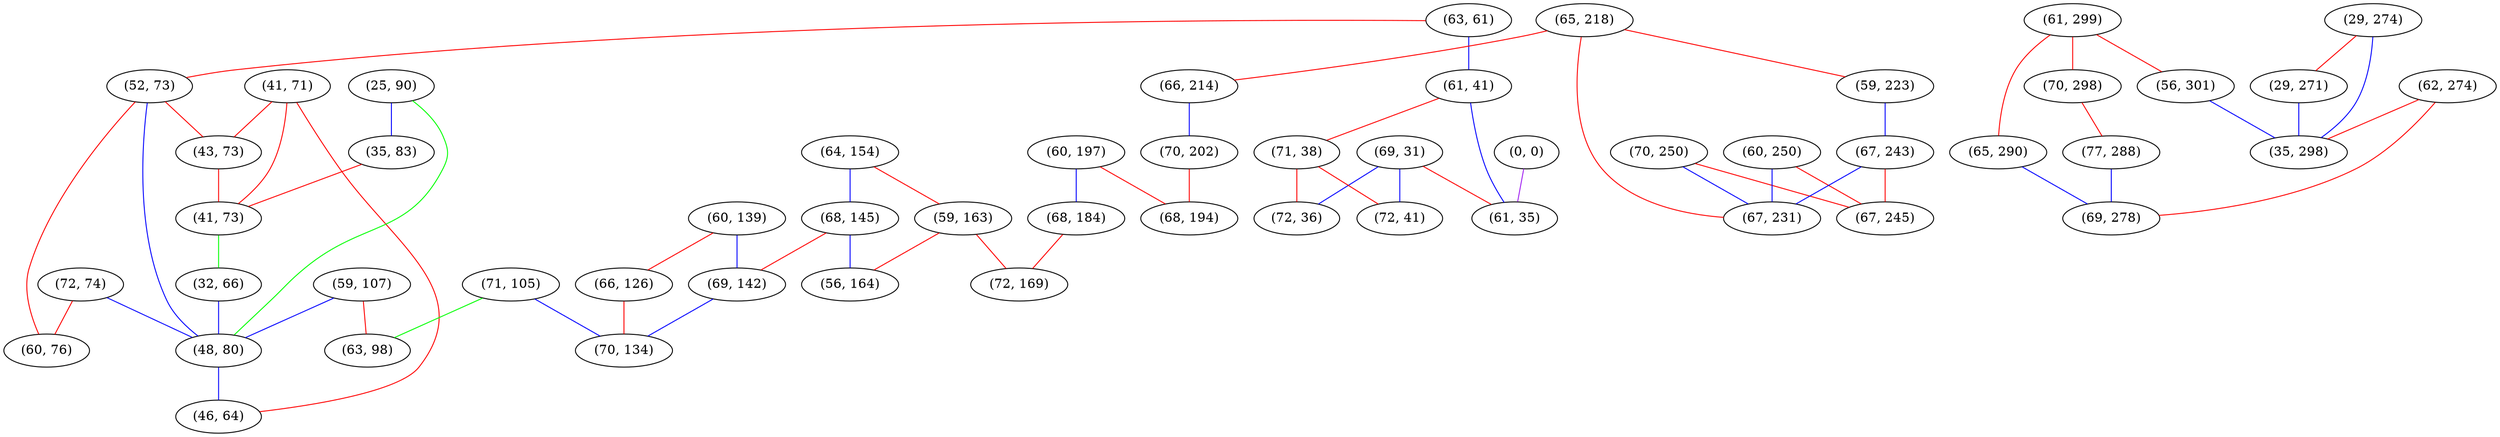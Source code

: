 graph "" {
"(60, 197)";
"(63, 61)";
"(60, 139)";
"(65, 218)";
"(66, 126)";
"(70, 250)";
"(61, 299)";
"(66, 214)";
"(52, 73)";
"(59, 107)";
"(60, 250)";
"(41, 71)";
"(25, 90)";
"(29, 274)";
"(64, 154)";
"(43, 73)";
"(68, 145)";
"(72, 74)";
"(0, 0)";
"(69, 142)";
"(35, 83)";
"(59, 223)";
"(62, 274)";
"(59, 163)";
"(71, 105)";
"(65, 290)";
"(70, 202)";
"(69, 31)";
"(70, 134)";
"(61, 41)";
"(71, 38)";
"(70, 298)";
"(41, 73)";
"(56, 164)";
"(56, 301)";
"(67, 243)";
"(68, 184)";
"(68, 194)";
"(29, 271)";
"(32, 66)";
"(77, 288)";
"(72, 36)";
"(48, 80)";
"(72, 41)";
"(35, 298)";
"(67, 245)";
"(72, 169)";
"(46, 64)";
"(63, 98)";
"(61, 35)";
"(69, 278)";
"(67, 231)";
"(60, 76)";
"(60, 197)" -- "(68, 194)"  [color=red, key=0, weight=1];
"(60, 197)" -- "(68, 184)"  [color=blue, key=0, weight=3];
"(63, 61)" -- "(61, 41)"  [color=blue, key=0, weight=3];
"(63, 61)" -- "(52, 73)"  [color=red, key=0, weight=1];
"(60, 139)" -- "(69, 142)"  [color=blue, key=0, weight=3];
"(60, 139)" -- "(66, 126)"  [color=red, key=0, weight=1];
"(65, 218)" -- "(59, 223)"  [color=red, key=0, weight=1];
"(65, 218)" -- "(66, 214)"  [color=red, key=0, weight=1];
"(65, 218)" -- "(67, 231)"  [color=red, key=0, weight=1];
"(66, 126)" -- "(70, 134)"  [color=red, key=0, weight=1];
"(70, 250)" -- "(67, 231)"  [color=blue, key=0, weight=3];
"(70, 250)" -- "(67, 245)"  [color=red, key=0, weight=1];
"(61, 299)" -- "(65, 290)"  [color=red, key=0, weight=1];
"(61, 299)" -- "(70, 298)"  [color=red, key=0, weight=1];
"(61, 299)" -- "(56, 301)"  [color=red, key=0, weight=1];
"(66, 214)" -- "(70, 202)"  [color=blue, key=0, weight=3];
"(52, 73)" -- "(48, 80)"  [color=blue, key=0, weight=3];
"(52, 73)" -- "(43, 73)"  [color=red, key=0, weight=1];
"(52, 73)" -- "(60, 76)"  [color=red, key=0, weight=1];
"(59, 107)" -- "(48, 80)"  [color=blue, key=0, weight=3];
"(59, 107)" -- "(63, 98)"  [color=red, key=0, weight=1];
"(60, 250)" -- "(67, 231)"  [color=blue, key=0, weight=3];
"(60, 250)" -- "(67, 245)"  [color=red, key=0, weight=1];
"(41, 71)" -- "(43, 73)"  [color=red, key=0, weight=1];
"(41, 71)" -- "(41, 73)"  [color=red, key=0, weight=1];
"(41, 71)" -- "(46, 64)"  [color=red, key=0, weight=1];
"(25, 90)" -- "(48, 80)"  [color=green, key=0, weight=2];
"(25, 90)" -- "(35, 83)"  [color=blue, key=0, weight=3];
"(29, 274)" -- "(35, 298)"  [color=blue, key=0, weight=3];
"(29, 274)" -- "(29, 271)"  [color=red, key=0, weight=1];
"(64, 154)" -- "(68, 145)"  [color=blue, key=0, weight=3];
"(64, 154)" -- "(59, 163)"  [color=red, key=0, weight=1];
"(43, 73)" -- "(41, 73)"  [color=red, key=0, weight=1];
"(68, 145)" -- "(69, 142)"  [color=red, key=0, weight=1];
"(68, 145)" -- "(56, 164)"  [color=blue, key=0, weight=3];
"(72, 74)" -- "(48, 80)"  [color=blue, key=0, weight=3];
"(72, 74)" -- "(60, 76)"  [color=red, key=0, weight=1];
"(0, 0)" -- "(61, 35)"  [color=purple, key=0, weight=4];
"(69, 142)" -- "(70, 134)"  [color=blue, key=0, weight=3];
"(35, 83)" -- "(41, 73)"  [color=red, key=0, weight=1];
"(59, 223)" -- "(67, 243)"  [color=blue, key=0, weight=3];
"(62, 274)" -- "(69, 278)"  [color=red, key=0, weight=1];
"(62, 274)" -- "(35, 298)"  [color=red, key=0, weight=1];
"(59, 163)" -- "(72, 169)"  [color=red, key=0, weight=1];
"(59, 163)" -- "(56, 164)"  [color=red, key=0, weight=1];
"(71, 105)" -- "(63, 98)"  [color=green, key=0, weight=2];
"(71, 105)" -- "(70, 134)"  [color=blue, key=0, weight=3];
"(65, 290)" -- "(69, 278)"  [color=blue, key=0, weight=3];
"(70, 202)" -- "(68, 194)"  [color=red, key=0, weight=1];
"(69, 31)" -- "(72, 41)"  [color=blue, key=0, weight=3];
"(69, 31)" -- "(72, 36)"  [color=blue, key=0, weight=3];
"(69, 31)" -- "(61, 35)"  [color=red, key=0, weight=1];
"(61, 41)" -- "(71, 38)"  [color=red, key=0, weight=1];
"(61, 41)" -- "(61, 35)"  [color=blue, key=0, weight=3];
"(71, 38)" -- "(72, 41)"  [color=red, key=0, weight=1];
"(71, 38)" -- "(72, 36)"  [color=red, key=0, weight=1];
"(70, 298)" -- "(77, 288)"  [color=red, key=0, weight=1];
"(41, 73)" -- "(32, 66)"  [color=green, key=0, weight=2];
"(56, 301)" -- "(35, 298)"  [color=blue, key=0, weight=3];
"(67, 243)" -- "(67, 231)"  [color=blue, key=0, weight=3];
"(67, 243)" -- "(67, 245)"  [color=red, key=0, weight=1];
"(68, 184)" -- "(72, 169)"  [color=red, key=0, weight=1];
"(29, 271)" -- "(35, 298)"  [color=blue, key=0, weight=3];
"(32, 66)" -- "(48, 80)"  [color=blue, key=0, weight=3];
"(77, 288)" -- "(69, 278)"  [color=blue, key=0, weight=3];
"(48, 80)" -- "(46, 64)"  [color=blue, key=0, weight=3];
}
